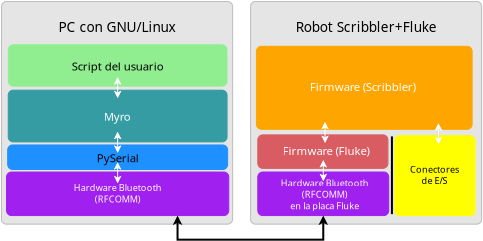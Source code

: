 <?xml version="1.0" encoding="UTF-8"?>
<dia:diagram xmlns:dia="http://www.lysator.liu.se/~alla/dia/">
  <dia:layer name="Background" visible="true" active="true">
    <dia:group>
      <dia:object type="Standard - Box" version="0" id="O0">
        <dia:attribute name="obj_pos">
          <dia:point val="43.517,1.557"/>
        </dia:attribute>
        <dia:attribute name="obj_bb">
          <dia:rectangle val="43.517,1.557;70.992,28.026"/>
        </dia:attribute>
        <dia:attribute name="elem_corner">
          <dia:point val="43.517,1.557"/>
        </dia:attribute>
        <dia:attribute name="elem_width">
          <dia:real val="27.475"/>
        </dia:attribute>
        <dia:attribute name="elem_height">
          <dia:real val="26.469"/>
        </dia:attribute>
        <dia:attribute name="border_width">
          <dia:real val="0"/>
        </dia:attribute>
        <dia:attribute name="border_color">
          <dia:color val="#e5e5e5"/>
        </dia:attribute>
        <dia:attribute name="inner_color">
          <dia:color val="#e5e5e5"/>
        </dia:attribute>
        <dia:attribute name="show_background">
          <dia:boolean val="true"/>
        </dia:attribute>
        <dia:attribute name="corner_radius">
          <dia:real val="0.599"/>
        </dia:attribute>
      </dia:object>
      <dia:object type="Standard - Box" version="0" id="O1">
        <dia:attribute name="obj_pos">
          <dia:point val="43.517,1.557"/>
        </dia:attribute>
        <dia:attribute name="obj_bb">
          <dia:rectangle val="43.457,1.497;71.052,28.086"/>
        </dia:attribute>
        <dia:attribute name="elem_corner">
          <dia:point val="43.517,1.557"/>
        </dia:attribute>
        <dia:attribute name="elem_width">
          <dia:real val="27.475"/>
        </dia:attribute>
        <dia:attribute name="elem_height">
          <dia:real val="26.469"/>
        </dia:attribute>
        <dia:attribute name="border_width">
          <dia:real val="0.12"/>
        </dia:attribute>
        <dia:attribute name="border_color">
          <dia:color val="#bfbfbf"/>
        </dia:attribute>
        <dia:attribute name="show_background">
          <dia:boolean val="false"/>
        </dia:attribute>
        <dia:attribute name="corner_radius">
          <dia:real val="0.599"/>
        </dia:attribute>
      </dia:object>
    </dia:group>
    <dia:group>
      <dia:object type="Standard - Box" version="0" id="O2">
        <dia:attribute name="obj_pos">
          <dia:point val="73.129,1.557"/>
        </dia:attribute>
        <dia:attribute name="obj_bb">
          <dia:rectangle val="73.129,1.557;100.604,28.026"/>
        </dia:attribute>
        <dia:attribute name="elem_corner">
          <dia:point val="73.129,1.557"/>
        </dia:attribute>
        <dia:attribute name="elem_width">
          <dia:real val="27.475"/>
        </dia:attribute>
        <dia:attribute name="elem_height">
          <dia:real val="26.469"/>
        </dia:attribute>
        <dia:attribute name="border_width">
          <dia:real val="0"/>
        </dia:attribute>
        <dia:attribute name="border_color">
          <dia:color val="#e5e5e5"/>
        </dia:attribute>
        <dia:attribute name="inner_color">
          <dia:color val="#e5e5e5"/>
        </dia:attribute>
        <dia:attribute name="show_background">
          <dia:boolean val="true"/>
        </dia:attribute>
        <dia:attribute name="corner_radius">
          <dia:real val="0.599"/>
        </dia:attribute>
      </dia:object>
      <dia:object type="Standard - Box" version="0" id="O3">
        <dia:attribute name="obj_pos">
          <dia:point val="73.129,1.557"/>
        </dia:attribute>
        <dia:attribute name="obj_bb">
          <dia:rectangle val="73.069,1.497;100.664,28.086"/>
        </dia:attribute>
        <dia:attribute name="elem_corner">
          <dia:point val="73.129,1.557"/>
        </dia:attribute>
        <dia:attribute name="elem_width">
          <dia:real val="27.475"/>
        </dia:attribute>
        <dia:attribute name="elem_height">
          <dia:real val="26.469"/>
        </dia:attribute>
        <dia:attribute name="border_width">
          <dia:real val="0.12"/>
        </dia:attribute>
        <dia:attribute name="border_color">
          <dia:color val="#bfbfbf"/>
        </dia:attribute>
        <dia:attribute name="show_background">
          <dia:boolean val="false"/>
        </dia:attribute>
        <dia:attribute name="corner_radius">
          <dia:real val="0.599"/>
        </dia:attribute>
      </dia:object>
    </dia:group>
    <dia:object type="Standard - Box" version="0" id="O4">
      <dia:attribute name="obj_pos">
        <dia:point val="44.315,12.099"/>
      </dia:attribute>
      <dia:attribute name="obj_bb">
        <dia:rectangle val="44.315,12.099;70.338,18.253"/>
      </dia:attribute>
      <dia:attribute name="elem_corner">
        <dia:point val="44.315,12.099"/>
      </dia:attribute>
      <dia:attribute name="elem_width">
        <dia:real val="26.023"/>
      </dia:attribute>
      <dia:attribute name="elem_height">
        <dia:real val="6.154"/>
      </dia:attribute>
      <dia:attribute name="border_width">
        <dia:real val="0"/>
      </dia:attribute>
      <dia:attribute name="border_color">
        <dia:color val="#369ca3"/>
      </dia:attribute>
      <dia:attribute name="inner_color">
        <dia:color val="#369ca3"/>
      </dia:attribute>
      <dia:attribute name="show_background">
        <dia:boolean val="true"/>
      </dia:attribute>
      <dia:attribute name="corner_radius">
        <dia:real val="0.599"/>
      </dia:attribute>
    </dia:object>
    <dia:object type="Standard - Box" version="0" id="O5">
      <dia:attribute name="obj_pos">
        <dia:point val="44.252,18.613"/>
      </dia:attribute>
      <dia:attribute name="obj_bb">
        <dia:rectangle val="44.252,18.613;70.401,21.532"/>
      </dia:attribute>
      <dia:attribute name="elem_corner">
        <dia:point val="44.252,18.613"/>
      </dia:attribute>
      <dia:attribute name="elem_width">
        <dia:real val="26.15"/>
      </dia:attribute>
      <dia:attribute name="elem_height">
        <dia:real val="2.919"/>
      </dia:attribute>
      <dia:attribute name="border_width">
        <dia:real val="0"/>
      </dia:attribute>
      <dia:attribute name="border_color">
        <dia:color val="#1e90ff"/>
      </dia:attribute>
      <dia:attribute name="inner_color">
        <dia:color val="#1e90ff"/>
      </dia:attribute>
      <dia:attribute name="show_background">
        <dia:boolean val="true"/>
      </dia:attribute>
      <dia:attribute name="corner_radius">
        <dia:real val="0.599"/>
      </dia:attribute>
    </dia:object>
    <dia:object type="Standard - Box" version="0" id="O6">
      <dia:attribute name="obj_pos">
        <dia:point val="44.114,21.831"/>
      </dia:attribute>
      <dia:attribute name="obj_bb">
        <dia:rectangle val="44.114,21.831;70.539,27.012"/>
      </dia:attribute>
      <dia:attribute name="elem_corner">
        <dia:point val="44.114,21.831"/>
      </dia:attribute>
      <dia:attribute name="elem_width">
        <dia:real val="26.425"/>
      </dia:attribute>
      <dia:attribute name="elem_height">
        <dia:real val="5.18"/>
      </dia:attribute>
      <dia:attribute name="border_width">
        <dia:real val="0"/>
      </dia:attribute>
      <dia:attribute name="border_color">
        <dia:color val="#a020f0"/>
      </dia:attribute>
      <dia:attribute name="inner_color">
        <dia:color val="#a020f0"/>
      </dia:attribute>
      <dia:attribute name="show_background">
        <dia:boolean val="true"/>
      </dia:attribute>
      <dia:attribute name="corner_radius">
        <dia:real val="0.599"/>
      </dia:attribute>
    </dia:object>
    <dia:object type="Standard - Box" version="0" id="O7">
      <dia:attribute name="obj_pos">
        <dia:point val="90.273,17.496"/>
      </dia:attribute>
      <dia:attribute name="obj_bb">
        <dia:rectangle val="90.273,17.496;99.817,27.012"/>
      </dia:attribute>
      <dia:attribute name="elem_corner">
        <dia:point val="90.273,17.496"/>
      </dia:attribute>
      <dia:attribute name="elem_width">
        <dia:real val="9.544"/>
      </dia:attribute>
      <dia:attribute name="elem_height">
        <dia:real val="9.516"/>
      </dia:attribute>
      <dia:attribute name="border_width">
        <dia:real val="0"/>
      </dia:attribute>
      <dia:attribute name="border_color">
        <dia:color val="#ffff00"/>
      </dia:attribute>
      <dia:attribute name="inner_color">
        <dia:color val="#ffff00"/>
      </dia:attribute>
      <dia:attribute name="show_background">
        <dia:boolean val="true"/>
      </dia:attribute>
      <dia:attribute name="corner_radius">
        <dia:real val="0.599"/>
      </dia:attribute>
    </dia:object>
    <dia:object type="Standard - Box" version="0" id="O8">
      <dia:attribute name="obj_pos">
        <dia:point val="44.325,6.71"/>
      </dia:attribute>
      <dia:attribute name="obj_bb">
        <dia:rectangle val="44.325,6.71;70.328,11.62"/>
      </dia:attribute>
      <dia:attribute name="elem_corner">
        <dia:point val="44.325,6.71"/>
      </dia:attribute>
      <dia:attribute name="elem_width">
        <dia:real val="26.003"/>
      </dia:attribute>
      <dia:attribute name="elem_height">
        <dia:real val="4.91"/>
      </dia:attribute>
      <dia:attribute name="border_width">
        <dia:real val="0"/>
      </dia:attribute>
      <dia:attribute name="border_color">
        <dia:color val="#90ee90"/>
      </dia:attribute>
      <dia:attribute name="inner_color">
        <dia:color val="#90ee90"/>
      </dia:attribute>
      <dia:attribute name="show_background">
        <dia:boolean val="true"/>
      </dia:attribute>
      <dia:attribute name="corner_radius">
        <dia:real val="0.599"/>
      </dia:attribute>
    </dia:object>
    <dia:object type="Standard - Box" version="0" id="O9">
      <dia:attribute name="obj_pos">
        <dia:point val="73.991,21.831"/>
      </dia:attribute>
      <dia:attribute name="obj_bb">
        <dia:rectangle val="73.991,21.831;89.56,27.012"/>
      </dia:attribute>
      <dia:attribute name="elem_corner">
        <dia:point val="73.991,21.831"/>
      </dia:attribute>
      <dia:attribute name="elem_width">
        <dia:real val="15.569"/>
      </dia:attribute>
      <dia:attribute name="elem_height">
        <dia:real val="5.18"/>
      </dia:attribute>
      <dia:attribute name="border_width">
        <dia:real val="0"/>
      </dia:attribute>
      <dia:attribute name="border_color">
        <dia:color val="#a020f0"/>
      </dia:attribute>
      <dia:attribute name="inner_color">
        <dia:color val="#a020f0"/>
      </dia:attribute>
      <dia:attribute name="show_background">
        <dia:boolean val="true"/>
      </dia:attribute>
      <dia:attribute name="corner_radius">
        <dia:real val="0.599"/>
      </dia:attribute>
    </dia:object>
    <dia:object type="Standard - Box" version="0" id="O10">
      <dia:attribute name="obj_pos">
        <dia:point val="73.826,6.885"/>
      </dia:attribute>
      <dia:attribute name="obj_bb">
        <dia:rectangle val="73.826,6.885;99.477,16.751"/>
      </dia:attribute>
      <dia:attribute name="elem_corner">
        <dia:point val="73.826,6.885"/>
      </dia:attribute>
      <dia:attribute name="elem_width">
        <dia:real val="25.651"/>
      </dia:attribute>
      <dia:attribute name="elem_height">
        <dia:real val="9.866"/>
      </dia:attribute>
      <dia:attribute name="border_width">
        <dia:real val="0"/>
      </dia:attribute>
      <dia:attribute name="border_color">
        <dia:color val="#ffa500"/>
      </dia:attribute>
      <dia:attribute name="inner_color">
        <dia:color val="#ffa500"/>
      </dia:attribute>
      <dia:attribute name="show_background">
        <dia:boolean val="true"/>
      </dia:attribute>
      <dia:attribute name="corner_radius">
        <dia:real val="0.599"/>
      </dia:attribute>
    </dia:object>
    <dia:object type="Standard - Box" version="0" id="O11">
      <dia:attribute name="obj_pos">
        <dia:point val="73.991,17.415"/>
      </dia:attribute>
      <dia:attribute name="obj_bb">
        <dia:rectangle val="73.991,17.415;89.464,21.397"/>
      </dia:attribute>
      <dia:attribute name="elem_corner">
        <dia:point val="73.991,17.415"/>
      </dia:attribute>
      <dia:attribute name="elem_width">
        <dia:real val="15.473"/>
      </dia:attribute>
      <dia:attribute name="elem_height">
        <dia:real val="3.982"/>
      </dia:attribute>
      <dia:attribute name="border_width">
        <dia:real val="0"/>
      </dia:attribute>
      <dia:attribute name="border_color">
        <dia:color val="#d95c63"/>
      </dia:attribute>
      <dia:attribute name="inner_color">
        <dia:color val="#d95c63"/>
      </dia:attribute>
      <dia:attribute name="show_background">
        <dia:boolean val="true"/>
      </dia:attribute>
      <dia:attribute name="corner_radius">
        <dia:real val="0.599"/>
      </dia:attribute>
    </dia:object>
    <dia:object type="Standard - Text" version="1" id="O12">
      <dia:attribute name="obj_pos">
        <dia:point val="86.904,10.857"/>
      </dia:attribute>
      <dia:attribute name="obj_bb">
        <dia:rectangle val="86.904,10.29;86.904,11.002"/>
      </dia:attribute>
      <dia:attribute name="text">
        <dia:composite type="text">
          <dia:attribute name="string">
            <dia:string>##</dia:string>
          </dia:attribute>
          <dia:attribute name="font">
            <dia:font family="sans" style="0" name="Helvetica"/>
          </dia:attribute>
          <dia:attribute name="height">
            <dia:real val="0.767"/>
          </dia:attribute>
          <dia:attribute name="pos">
            <dia:point val="86.904,10.857"/>
          </dia:attribute>
          <dia:attribute name="color">
            <dia:color val="#bfbfbf"/>
          </dia:attribute>
          <dia:attribute name="alignment">
            <dia:enum val="0"/>
          </dia:attribute>
        </dia:composite>
      </dia:attribute>
      <dia:attribute name="valign">
        <dia:enum val="3"/>
      </dia:attribute>
    </dia:object>
    <dia:object type="Standard - Text" version="1" id="O13">
      <dia:attribute name="obj_pos">
        <dia:point val="86.904,24.872"/>
      </dia:attribute>
      <dia:attribute name="obj_bb">
        <dia:rectangle val="86.904,24.304;86.904,25.017"/>
      </dia:attribute>
      <dia:attribute name="text">
        <dia:composite type="text">
          <dia:attribute name="string">
            <dia:string>##</dia:string>
          </dia:attribute>
          <dia:attribute name="font">
            <dia:font family="sans" style="0" name="Helvetica"/>
          </dia:attribute>
          <dia:attribute name="height">
            <dia:real val="0.767"/>
          </dia:attribute>
          <dia:attribute name="pos">
            <dia:point val="86.904,24.872"/>
          </dia:attribute>
          <dia:attribute name="color">
            <dia:color val="#bfbfbf"/>
          </dia:attribute>
          <dia:attribute name="alignment">
            <dia:enum val="0"/>
          </dia:attribute>
        </dia:composite>
      </dia:attribute>
      <dia:attribute name="valign">
        <dia:enum val="3"/>
      </dia:attribute>
    </dia:object>
    <dia:object type="Standard - Text" version="1" id="O14">
      <dia:attribute name="obj_pos">
        <dia:point val="93.744,24.956"/>
      </dia:attribute>
      <dia:attribute name="obj_bb">
        <dia:rectangle val="93.744,24.389;93.744,25.101"/>
      </dia:attribute>
      <dia:attribute name="text">
        <dia:composite type="text">
          <dia:attribute name="string">
            <dia:string>##</dia:string>
          </dia:attribute>
          <dia:attribute name="font">
            <dia:font family="sans" style="0" name="Helvetica"/>
          </dia:attribute>
          <dia:attribute name="height">
            <dia:real val="0.767"/>
          </dia:attribute>
          <dia:attribute name="pos">
            <dia:point val="93.744,24.956"/>
          </dia:attribute>
          <dia:attribute name="color">
            <dia:color val="#bfbfbf"/>
          </dia:attribute>
          <dia:attribute name="alignment">
            <dia:enum val="0"/>
          </dia:attribute>
        </dia:composite>
      </dia:attribute>
      <dia:attribute name="valign">
        <dia:enum val="3"/>
      </dia:attribute>
    </dia:object>
    <dia:object type="Standard - Text" version="1" id="O15">
      <dia:attribute name="obj_pos">
        <dia:point val="86.866,5.174"/>
      </dia:attribute>
      <dia:attribute name="obj_bb">
        <dia:rectangle val="77.824,3.669;95.909,5.556"/>
      </dia:attribute>
      <dia:attribute name="text">
        <dia:composite type="text">
          <dia:attribute name="string">
            <dia:string>#Robot Scribbler+Fluke#</dia:string>
          </dia:attribute>
          <dia:attribute name="font">
            <dia:font family="sans" style="0" name="Helvetica"/>
          </dia:attribute>
          <dia:attribute name="height">
            <dia:real val="2.028"/>
          </dia:attribute>
          <dia:attribute name="pos">
            <dia:point val="86.866,5.174"/>
          </dia:attribute>
          <dia:attribute name="color">
            <dia:color val="#000000"/>
          </dia:attribute>
          <dia:attribute name="alignment">
            <dia:enum val="1"/>
          </dia:attribute>
        </dia:composite>
      </dia:attribute>
      <dia:attribute name="valign">
        <dia:enum val="3"/>
      </dia:attribute>
    </dia:object>
    <dia:object type="Standard - Line" version="0" id="O16">
      <dia:attribute name="obj_pos">
        <dia:point val="89.939,17.596"/>
      </dia:attribute>
      <dia:attribute name="obj_bb">
        <dia:rectangle val="89.818,17.476;90.059,26.963"/>
      </dia:attribute>
      <dia:attribute name="conn_endpoints">
        <dia:point val="89.939,17.596"/>
        <dia:point val="89.938,26.843"/>
      </dia:attribute>
      <dia:attribute name="numcp">
        <dia:int val="1"/>
      </dia:attribute>
      <dia:attribute name="line_width">
        <dia:real val="0.24"/>
      </dia:attribute>
    </dia:object>
    <dia:object type="Standard - Text" version="1" id="O17">
      <dia:attribute name="obj_pos">
        <dia:point val="82.335,25.148"/>
      </dia:attribute>
      <dia:attribute name="obj_bb">
        <dia:rectangle val="82.335,24.553;82.335,25.298"/>
      </dia:attribute>
      <dia:attribute name="text">
        <dia:composite type="text">
          <dia:attribute name="string">
            <dia:string>##</dia:string>
          </dia:attribute>
          <dia:attribute name="font">
            <dia:font family="sans" style="0" name="Helvetica"/>
          </dia:attribute>
          <dia:attribute name="height">
            <dia:real val="0.8"/>
          </dia:attribute>
          <dia:attribute name="pos">
            <dia:point val="82.335,25.148"/>
          </dia:attribute>
          <dia:attribute name="color">
            <dia:color val="#898989"/>
          </dia:attribute>
          <dia:attribute name="alignment">
            <dia:enum val="0"/>
          </dia:attribute>
        </dia:composite>
      </dia:attribute>
      <dia:attribute name="valign">
        <dia:enum val="3"/>
      </dia:attribute>
    </dia:object>
    <dia:object type="Standard - Text" version="1" id="O18">
      <dia:attribute name="obj_pos">
        <dia:point val="80.569,23.971"/>
      </dia:attribute>
      <dia:attribute name="obj_bb">
        <dia:rectangle val="80.569,23.376;80.569,24.121"/>
      </dia:attribute>
      <dia:attribute name="text">
        <dia:composite type="text">
          <dia:attribute name="string">
            <dia:string>##</dia:string>
          </dia:attribute>
          <dia:attribute name="font">
            <dia:font family="sans" style="0" name="Helvetica"/>
          </dia:attribute>
          <dia:attribute name="height">
            <dia:real val="0.8"/>
          </dia:attribute>
          <dia:attribute name="pos">
            <dia:point val="80.569,23.971"/>
          </dia:attribute>
          <dia:attribute name="color">
            <dia:color val="#898989"/>
          </dia:attribute>
          <dia:attribute name="alignment">
            <dia:enum val="0"/>
          </dia:attribute>
        </dia:composite>
      </dia:attribute>
      <dia:attribute name="valign">
        <dia:enum val="3"/>
      </dia:attribute>
    </dia:object>
    <dia:object type="Standard - Text" version="1" id="O19">
      <dia:attribute name="obj_pos">
        <dia:point val="84.185,19.009"/>
      </dia:attribute>
      <dia:attribute name="obj_bb">
        <dia:rectangle val="84.185,18.415;84.185,19.16"/>
      </dia:attribute>
      <dia:attribute name="text">
        <dia:composite type="text">
          <dia:attribute name="string">
            <dia:string>##</dia:string>
          </dia:attribute>
          <dia:attribute name="font">
            <dia:font family="sans" style="0" name="Helvetica"/>
          </dia:attribute>
          <dia:attribute name="height">
            <dia:real val="0.8"/>
          </dia:attribute>
          <dia:attribute name="pos">
            <dia:point val="84.185,19.009"/>
          </dia:attribute>
          <dia:attribute name="color">
            <dia:color val="#898989"/>
          </dia:attribute>
          <dia:attribute name="alignment">
            <dia:enum val="0"/>
          </dia:attribute>
        </dia:composite>
      </dia:attribute>
      <dia:attribute name="valign">
        <dia:enum val="3"/>
      </dia:attribute>
    </dia:object>
    <dia:object type="Standard - Text" version="1" id="O20">
      <dia:attribute name="obj_pos">
        <dia:point val="84.017,19.43"/>
      </dia:attribute>
      <dia:attribute name="obj_bb">
        <dia:rectangle val="84.017,18.835;84.017,19.58"/>
      </dia:attribute>
      <dia:attribute name="text">
        <dia:composite type="text">
          <dia:attribute name="string">
            <dia:string>##</dia:string>
          </dia:attribute>
          <dia:attribute name="font">
            <dia:font family="sans" style="0" name="Helvetica"/>
          </dia:attribute>
          <dia:attribute name="height">
            <dia:real val="0.8"/>
          </dia:attribute>
          <dia:attribute name="pos">
            <dia:point val="84.017,19.43"/>
          </dia:attribute>
          <dia:attribute name="color">
            <dia:color val="#898989"/>
          </dia:attribute>
          <dia:attribute name="alignment">
            <dia:enum val="0"/>
          </dia:attribute>
        </dia:composite>
      </dia:attribute>
      <dia:attribute name="valign">
        <dia:enum val="3"/>
      </dia:attribute>
    </dia:object>
    <dia:object type="Standard - Text" version="1" id="O21">
      <dia:attribute name="obj_pos">
        <dia:point val="83.428,10.769"/>
      </dia:attribute>
      <dia:attribute name="obj_bb">
        <dia:rectangle val="83.428,10.174;83.428,10.919"/>
      </dia:attribute>
      <dia:attribute name="text">
        <dia:composite type="text">
          <dia:attribute name="string">
            <dia:string>##</dia:string>
          </dia:attribute>
          <dia:attribute name="font">
            <dia:font family="sans" style="0" name="Helvetica"/>
          </dia:attribute>
          <dia:attribute name="height">
            <dia:real val="0.8"/>
          </dia:attribute>
          <dia:attribute name="pos">
            <dia:point val="83.428,10.769"/>
          </dia:attribute>
          <dia:attribute name="color">
            <dia:color val="#898989"/>
          </dia:attribute>
          <dia:attribute name="alignment">
            <dia:enum val="0"/>
          </dia:attribute>
        </dia:composite>
      </dia:attribute>
      <dia:attribute name="valign">
        <dia:enum val="3"/>
      </dia:attribute>
    </dia:object>
    <dia:object type="Standard - Text" version="1" id="O22">
      <dia:attribute name="obj_pos">
        <dia:point val="57.327,20.656"/>
      </dia:attribute>
      <dia:attribute name="obj_bb">
        <dia:rectangle val="54.606,19.401;60.047,20.976"/>
      </dia:attribute>
      <dia:attribute name="text">
        <dia:composite type="text">
          <dia:attribute name="string">
            <dia:string>#PySerial#</dia:string>
          </dia:attribute>
          <dia:attribute name="font">
            <dia:font family="sans" style="0" name="Helvetica"/>
          </dia:attribute>
          <dia:attribute name="height">
            <dia:real val="1.69"/>
          </dia:attribute>
          <dia:attribute name="pos">
            <dia:point val="57.327,20.656"/>
          </dia:attribute>
          <dia:attribute name="color">
            <dia:color val="#000000"/>
          </dia:attribute>
          <dia:attribute name="alignment">
            <dia:enum val="1"/>
          </dia:attribute>
        </dia:composite>
      </dia:attribute>
      <dia:attribute name="valign">
        <dia:enum val="3"/>
      </dia:attribute>
    </dia:object>
    <dia:object type="Standard - Text" version="1" id="O23">
      <dia:attribute name="obj_pos">
        <dia:point val="57.327,24.095"/>
      </dia:attribute>
      <dia:attribute name="obj_bb">
        <dia:rectangle val="51.916,23.09;62.736,25.702"/>
      </dia:attribute>
      <dia:attribute name="text">
        <dia:composite type="text">
          <dia:attribute name="string">
            <dia:string>#Hardware Bluetooth
(RFCOMM)#</dia:string>
          </dia:attribute>
          <dia:attribute name="font">
            <dia:font family="sans" style="0" name="Helvetica"/>
          </dia:attribute>
          <dia:attribute name="height">
            <dia:real val="1.352"/>
          </dia:attribute>
          <dia:attribute name="pos">
            <dia:point val="57.327,24.095"/>
          </dia:attribute>
          <dia:attribute name="color">
            <dia:color val="#ffffff"/>
          </dia:attribute>
          <dia:attribute name="alignment">
            <dia:enum val="1"/>
          </dia:attribute>
        </dia:composite>
      </dia:attribute>
      <dia:attribute name="valign">
        <dia:enum val="3"/>
      </dia:attribute>
    </dia:object>
    <dia:object type="Standard - Text" version="1" id="O24">
      <dia:attribute name="obj_pos">
        <dia:point val="57.327,9.749"/>
      </dia:attribute>
      <dia:attribute name="obj_bb">
        <dia:rectangle val="51.401,8.494;63.252,10.069"/>
      </dia:attribute>
      <dia:attribute name="text">
        <dia:composite type="text">
          <dia:attribute name="string">
            <dia:string>#Script del usuario#</dia:string>
          </dia:attribute>
          <dia:attribute name="font">
            <dia:font family="sans" style="0" name="Helvetica"/>
          </dia:attribute>
          <dia:attribute name="height">
            <dia:real val="1.69"/>
          </dia:attribute>
          <dia:attribute name="pos">
            <dia:point val="57.327,9.749"/>
          </dia:attribute>
          <dia:attribute name="color">
            <dia:color val="#000000"/>
          </dia:attribute>
          <dia:attribute name="alignment">
            <dia:enum val="1"/>
          </dia:attribute>
        </dia:composite>
      </dia:attribute>
      <dia:attribute name="valign">
        <dia:enum val="3"/>
      </dia:attribute>
    </dia:object>
    <dia:object type="Standard - Text" version="1" id="O25">
      <dia:attribute name="obj_pos">
        <dia:point val="57.255,5.174"/>
      </dia:attribute>
      <dia:attribute name="obj_bb">
        <dia:rectangle val="49.941,3.669;64.568,5.556"/>
      </dia:attribute>
      <dia:attribute name="text">
        <dia:composite type="text">
          <dia:attribute name="string">
            <dia:string>#PC con GNU/Linux#</dia:string>
          </dia:attribute>
          <dia:attribute name="font">
            <dia:font family="sans" style="0" name="Helvetica"/>
          </dia:attribute>
          <dia:attribute name="height">
            <dia:real val="2.028"/>
          </dia:attribute>
          <dia:attribute name="pos">
            <dia:point val="57.255,5.174"/>
          </dia:attribute>
          <dia:attribute name="color">
            <dia:color val="#000000"/>
          </dia:attribute>
          <dia:attribute name="alignment">
            <dia:enum val="1"/>
          </dia:attribute>
        </dia:composite>
      </dia:attribute>
      <dia:attribute name="valign">
        <dia:enum val="3"/>
      </dia:attribute>
    </dia:object>
    <dia:object type="Standard - Text" version="1" id="O26">
      <dia:attribute name="obj_pos">
        <dia:point val="81.944,23.541"/>
      </dia:attribute>
      <dia:attribute name="obj_bb">
        <dia:rectangle val="76.534,22.535;87.354,26.5"/>
      </dia:attribute>
      <dia:attribute name="text">
        <dia:composite type="text">
          <dia:attribute name="string">
            <dia:string>#Hardware Bluetooth
(RFCOMM)
en la placa Fluke#</dia:string>
          </dia:attribute>
          <dia:attribute name="font">
            <dia:font family="sans" style="0" name="Helvetica"/>
          </dia:attribute>
          <dia:attribute name="height">
            <dia:real val="1.352"/>
          </dia:attribute>
          <dia:attribute name="pos">
            <dia:point val="81.944,23.541"/>
          </dia:attribute>
          <dia:attribute name="color">
            <dia:color val="#ffffff"/>
          </dia:attribute>
          <dia:attribute name="alignment">
            <dia:enum val="1"/>
          </dia:attribute>
        </dia:composite>
      </dia:attribute>
      <dia:attribute name="valign">
        <dia:enum val="3"/>
      </dia:attribute>
    </dia:object>
    <dia:object type="Standard - Text" version="1" id="O27">
      <dia:attribute name="obj_pos">
        <dia:point val="82.111,19.822"/>
      </dia:attribute>
      <dia:attribute name="obj_bb">
        <dia:rectangle val="76.482,18.567;87.74,20.142"/>
      </dia:attribute>
      <dia:attribute name="text">
        <dia:composite type="text">
          <dia:attribute name="string">
            <dia:string>#Firmware (Fluke)#</dia:string>
          </dia:attribute>
          <dia:attribute name="font">
            <dia:font family="sans" style="0" name="Helvetica"/>
          </dia:attribute>
          <dia:attribute name="height">
            <dia:real val="1.69"/>
          </dia:attribute>
          <dia:attribute name="pos">
            <dia:point val="82.111,19.822"/>
          </dia:attribute>
          <dia:attribute name="color">
            <dia:color val="#ffffff"/>
          </dia:attribute>
          <dia:attribute name="alignment">
            <dia:enum val="1"/>
          </dia:attribute>
        </dia:composite>
      </dia:attribute>
      <dia:attribute name="valign">
        <dia:enum val="3"/>
      </dia:attribute>
    </dia:object>
    <dia:object type="Standard - Text" version="1" id="O28">
      <dia:attribute name="obj_pos">
        <dia:point val="86.484,12.187"/>
      </dia:attribute>
      <dia:attribute name="obj_bb">
        <dia:rectangle val="79.64,10.932;93.327,12.507"/>
      </dia:attribute>
      <dia:attribute name="text">
        <dia:composite type="text">
          <dia:attribute name="string">
            <dia:string>#Firmware (Scribbler)#</dia:string>
          </dia:attribute>
          <dia:attribute name="font">
            <dia:font family="sans" style="0" name="Helvetica"/>
          </dia:attribute>
          <dia:attribute name="height">
            <dia:real val="1.69"/>
          </dia:attribute>
          <dia:attribute name="pos">
            <dia:point val="86.484,12.187"/>
          </dia:attribute>
          <dia:attribute name="color">
            <dia:color val="#ffffff"/>
          </dia:attribute>
          <dia:attribute name="alignment">
            <dia:enum val="1"/>
          </dia:attribute>
        </dia:composite>
      </dia:attribute>
      <dia:attribute name="valign">
        <dia:enum val="3"/>
      </dia:attribute>
    </dia:object>
    <dia:object type="Standard - Text" version="1" id="O29">
      <dia:attribute name="obj_pos">
        <dia:point val="94.995,21.904"/>
      </dia:attribute>
      <dia:attribute name="obj_bb">
        <dia:rectangle val="91.945,20.899;98.045,23.511"/>
      </dia:attribute>
      <dia:attribute name="text">
        <dia:composite type="text">
          <dia:attribute name="string">
            <dia:string>#Conectores
de E/S#</dia:string>
          </dia:attribute>
          <dia:attribute name="font">
            <dia:font family="sans" style="0" name="Helvetica"/>
          </dia:attribute>
          <dia:attribute name="height">
            <dia:real val="1.352"/>
          </dia:attribute>
          <dia:attribute name="pos">
            <dia:point val="94.995,21.904"/>
          </dia:attribute>
          <dia:attribute name="color">
            <dia:color val="#000000"/>
          </dia:attribute>
          <dia:attribute name="alignment">
            <dia:enum val="1"/>
          </dia:attribute>
        </dia:composite>
      </dia:attribute>
      <dia:attribute name="valign">
        <dia:enum val="3"/>
      </dia:attribute>
    </dia:object>
    <dia:group>
      <dia:group>
        <dia:object type="Standard - Line" version="0" id="O30">
          <dia:attribute name="obj_pos">
            <dia:point val="57.324,11.15"/>
          </dia:attribute>
          <dia:attribute name="obj_bb">
            <dia:rectangle val="57.264,11.089;57.389,12.51"/>
          </dia:attribute>
          <dia:attribute name="conn_endpoints">
            <dia:point val="57.324,11.15"/>
            <dia:point val="57.329,12.45"/>
          </dia:attribute>
          <dia:attribute name="numcp">
            <dia:int val="1"/>
          </dia:attribute>
          <dia:attribute name="line_color">
            <dia:color val="#ffffff"/>
          </dia:attribute>
          <dia:attribute name="line_width">
            <dia:real val="0.12"/>
          </dia:attribute>
        </dia:object>
        <dia:object type="Standard - Polygon" version="0" id="O31">
          <dia:attribute name="obj_pos">
            <dia:point val="57.323,10.7"/>
          </dia:attribute>
          <dia:attribute name="obj_bb">
            <dia:rectangle val="57.026,10.7;57.624,11.3"/>
          </dia:attribute>
          <dia:attribute name="poly_points">
            <dia:point val="57.323,10.7"/>
            <dia:point val="57.624,11.298"/>
            <dia:point val="57.324,11.15"/>
            <dia:point val="57.026,11.3"/>
          </dia:attribute>
          <dia:attribute name="line_color">
            <dia:color val="#ffffff"/>
          </dia:attribute>
          <dia:attribute name="line_width">
            <dia:real val="0"/>
          </dia:attribute>
          <dia:attribute name="show_background">
            <dia:boolean val="true"/>
          </dia:attribute>
        </dia:object>
        <dia:object type="Standard - Polygon" version="0" id="O32">
          <dia:attribute name="obj_pos">
            <dia:point val="57.323,10.7"/>
          </dia:attribute>
          <dia:attribute name="obj_bb">
            <dia:rectangle val="56.892,10.567;57.759,11.435"/>
          </dia:attribute>
          <dia:attribute name="poly_points">
            <dia:point val="57.323,10.7"/>
            <dia:point val="57.624,11.298"/>
            <dia:point val="57.324,11.15"/>
            <dia:point val="57.026,11.3"/>
          </dia:attribute>
          <dia:attribute name="line_color">
            <dia:color val="#ffffff"/>
          </dia:attribute>
          <dia:attribute name="line_width">
            <dia:real val="0.12"/>
          </dia:attribute>
          <dia:attribute name="show_background">
            <dia:boolean val="false"/>
          </dia:attribute>
        </dia:object>
        <dia:object type="Standard - Polygon" version="0" id="O33">
          <dia:attribute name="obj_pos">
            <dia:point val="57.33,12.899"/>
          </dia:attribute>
          <dia:attribute name="obj_bb">
            <dia:rectangle val="57.029,12.299;57.627,12.899"/>
          </dia:attribute>
          <dia:attribute name="poly_points">
            <dia:point val="57.33,12.899"/>
            <dia:point val="57.029,12.301"/>
            <dia:point val="57.329,12.45"/>
            <dia:point val="57.627,12.299"/>
          </dia:attribute>
          <dia:attribute name="line_color">
            <dia:color val="#ffffff"/>
          </dia:attribute>
          <dia:attribute name="line_width">
            <dia:real val="0"/>
          </dia:attribute>
          <dia:attribute name="show_background">
            <dia:boolean val="true"/>
          </dia:attribute>
        </dia:object>
        <dia:object type="Standard - Polygon" version="0" id="O34">
          <dia:attribute name="obj_pos">
            <dia:point val="57.33,12.899"/>
          </dia:attribute>
          <dia:attribute name="obj_bb">
            <dia:rectangle val="56.894,12.165;57.761,13.033"/>
          </dia:attribute>
          <dia:attribute name="poly_points">
            <dia:point val="57.33,12.899"/>
            <dia:point val="57.029,12.301"/>
            <dia:point val="57.329,12.45"/>
            <dia:point val="57.627,12.299"/>
          </dia:attribute>
          <dia:attribute name="line_color">
            <dia:color val="#ffffff"/>
          </dia:attribute>
          <dia:attribute name="line_width">
            <dia:real val="0.12"/>
          </dia:attribute>
          <dia:attribute name="show_background">
            <dia:boolean val="false"/>
          </dia:attribute>
        </dia:object>
      </dia:group>
      <dia:group>
        <dia:object type="Standard - Line" version="0" id="O35">
          <dia:attribute name="obj_pos">
            <dia:point val="57.324,17.647"/>
          </dia:attribute>
          <dia:attribute name="obj_bb">
            <dia:rectangle val="57.264,17.587;57.389,19.008"/>
          </dia:attribute>
          <dia:attribute name="conn_endpoints">
            <dia:point val="57.324,17.647"/>
            <dia:point val="57.329,18.948"/>
          </dia:attribute>
          <dia:attribute name="numcp">
            <dia:int val="1"/>
          </dia:attribute>
          <dia:attribute name="line_color">
            <dia:color val="#ffffff"/>
          </dia:attribute>
          <dia:attribute name="line_width">
            <dia:real val="0.12"/>
          </dia:attribute>
        </dia:object>
        <dia:object type="Standard - Polygon" version="0" id="O36">
          <dia:attribute name="obj_pos">
            <dia:point val="57.323,17.198"/>
          </dia:attribute>
          <dia:attribute name="obj_bb">
            <dia:rectangle val="57.026,17.198;57.624,17.798"/>
          </dia:attribute>
          <dia:attribute name="poly_points">
            <dia:point val="57.323,17.198"/>
            <dia:point val="57.624,17.796"/>
            <dia:point val="57.324,17.647"/>
            <dia:point val="57.026,17.798"/>
          </dia:attribute>
          <dia:attribute name="line_color">
            <dia:color val="#ffffff"/>
          </dia:attribute>
          <dia:attribute name="line_width">
            <dia:real val="0"/>
          </dia:attribute>
          <dia:attribute name="show_background">
            <dia:boolean val="true"/>
          </dia:attribute>
        </dia:object>
        <dia:object type="Standard - Polygon" version="0" id="O37">
          <dia:attribute name="obj_pos">
            <dia:point val="57.323,17.198"/>
          </dia:attribute>
          <dia:attribute name="obj_bb">
            <dia:rectangle val="56.892,17.064;57.759,17.932"/>
          </dia:attribute>
          <dia:attribute name="poly_points">
            <dia:point val="57.323,17.198"/>
            <dia:point val="57.624,17.796"/>
            <dia:point val="57.324,17.647"/>
            <dia:point val="57.026,17.798"/>
          </dia:attribute>
          <dia:attribute name="line_color">
            <dia:color val="#ffffff"/>
          </dia:attribute>
          <dia:attribute name="line_width">
            <dia:real val="0.12"/>
          </dia:attribute>
          <dia:attribute name="show_background">
            <dia:boolean val="false"/>
          </dia:attribute>
        </dia:object>
        <dia:object type="Standard - Polygon" version="0" id="O38">
          <dia:attribute name="obj_pos">
            <dia:point val="57.33,19.397"/>
          </dia:attribute>
          <dia:attribute name="obj_bb">
            <dia:rectangle val="57.029,18.797;57.627,19.397"/>
          </dia:attribute>
          <dia:attribute name="poly_points">
            <dia:point val="57.33,19.397"/>
            <dia:point val="57.029,18.799"/>
            <dia:point val="57.329,18.948"/>
            <dia:point val="57.627,18.797"/>
          </dia:attribute>
          <dia:attribute name="line_color">
            <dia:color val="#ffffff"/>
          </dia:attribute>
          <dia:attribute name="line_width">
            <dia:real val="0"/>
          </dia:attribute>
          <dia:attribute name="show_background">
            <dia:boolean val="true"/>
          </dia:attribute>
        </dia:object>
        <dia:object type="Standard - Polygon" version="0" id="O39">
          <dia:attribute name="obj_pos">
            <dia:point val="57.33,19.397"/>
          </dia:attribute>
          <dia:attribute name="obj_bb">
            <dia:rectangle val="56.894,18.663;57.761,19.531"/>
          </dia:attribute>
          <dia:attribute name="poly_points">
            <dia:point val="57.33,19.397"/>
            <dia:point val="57.029,18.799"/>
            <dia:point val="57.329,18.948"/>
            <dia:point val="57.627,18.797"/>
          </dia:attribute>
          <dia:attribute name="line_color">
            <dia:color val="#ffffff"/>
          </dia:attribute>
          <dia:attribute name="line_width">
            <dia:real val="0.12"/>
          </dia:attribute>
          <dia:attribute name="show_background">
            <dia:boolean val="false"/>
          </dia:attribute>
        </dia:object>
      </dia:group>
      <dia:group>
        <dia:object type="Standard - Line" version="0" id="O40">
          <dia:attribute name="obj_pos">
            <dia:point val="57.324,21.27"/>
          </dia:attribute>
          <dia:attribute name="obj_bb">
            <dia:rectangle val="57.264,21.21;57.389,22.631"/>
          </dia:attribute>
          <dia:attribute name="conn_endpoints">
            <dia:point val="57.324,21.27"/>
            <dia:point val="57.329,22.571"/>
          </dia:attribute>
          <dia:attribute name="numcp">
            <dia:int val="1"/>
          </dia:attribute>
          <dia:attribute name="line_color">
            <dia:color val="#ffffff"/>
          </dia:attribute>
          <dia:attribute name="line_width">
            <dia:real val="0.12"/>
          </dia:attribute>
        </dia:object>
        <dia:object type="Standard - Polygon" version="0" id="O41">
          <dia:attribute name="obj_pos">
            <dia:point val="57.323,20.821"/>
          </dia:attribute>
          <dia:attribute name="obj_bb">
            <dia:rectangle val="57.026,20.821;57.624,21.421"/>
          </dia:attribute>
          <dia:attribute name="poly_points">
            <dia:point val="57.323,20.821"/>
            <dia:point val="57.624,21.419"/>
            <dia:point val="57.324,21.27"/>
            <dia:point val="57.026,21.421"/>
          </dia:attribute>
          <dia:attribute name="line_color">
            <dia:color val="#ffffff"/>
          </dia:attribute>
          <dia:attribute name="line_width">
            <dia:real val="0"/>
          </dia:attribute>
          <dia:attribute name="show_background">
            <dia:boolean val="true"/>
          </dia:attribute>
        </dia:object>
        <dia:object type="Standard - Polygon" version="0" id="O42">
          <dia:attribute name="obj_pos">
            <dia:point val="57.323,20.821"/>
          </dia:attribute>
          <dia:attribute name="obj_bb">
            <dia:rectangle val="56.892,20.687;57.759,21.555"/>
          </dia:attribute>
          <dia:attribute name="poly_points">
            <dia:point val="57.323,20.821"/>
            <dia:point val="57.624,21.419"/>
            <dia:point val="57.324,21.27"/>
            <dia:point val="57.026,21.421"/>
          </dia:attribute>
          <dia:attribute name="line_color">
            <dia:color val="#ffffff"/>
          </dia:attribute>
          <dia:attribute name="line_width">
            <dia:real val="0.12"/>
          </dia:attribute>
          <dia:attribute name="show_background">
            <dia:boolean val="false"/>
          </dia:attribute>
        </dia:object>
        <dia:object type="Standard - Polygon" version="0" id="O43">
          <dia:attribute name="obj_pos">
            <dia:point val="57.33,23.02"/>
          </dia:attribute>
          <dia:attribute name="obj_bb">
            <dia:rectangle val="57.029,22.42;57.627,23.02"/>
          </dia:attribute>
          <dia:attribute name="poly_points">
            <dia:point val="57.33,23.02"/>
            <dia:point val="57.029,22.422"/>
            <dia:point val="57.329,22.571"/>
            <dia:point val="57.627,22.42"/>
          </dia:attribute>
          <dia:attribute name="line_color">
            <dia:color val="#ffffff"/>
          </dia:attribute>
          <dia:attribute name="line_width">
            <dia:real val="0"/>
          </dia:attribute>
          <dia:attribute name="show_background">
            <dia:boolean val="true"/>
          </dia:attribute>
        </dia:object>
        <dia:object type="Standard - Polygon" version="0" id="O44">
          <dia:attribute name="obj_pos">
            <dia:point val="57.33,23.02"/>
          </dia:attribute>
          <dia:attribute name="obj_bb">
            <dia:rectangle val="56.894,22.286;57.761,23.154"/>
          </dia:attribute>
          <dia:attribute name="poly_points">
            <dia:point val="57.33,23.02"/>
            <dia:point val="57.029,22.422"/>
            <dia:point val="57.329,22.571"/>
            <dia:point val="57.627,22.42"/>
          </dia:attribute>
          <dia:attribute name="line_color">
            <dia:color val="#ffffff"/>
          </dia:attribute>
          <dia:attribute name="line_width">
            <dia:real val="0.12"/>
          </dia:attribute>
          <dia:attribute name="show_background">
            <dia:boolean val="false"/>
          </dia:attribute>
        </dia:object>
      </dia:group>
    </dia:group>
    <dia:object type="Standard - Text" version="1" id="O45">
      <dia:attribute name="obj_pos">
        <dia:point val="57.277,15.73"/>
      </dia:attribute>
      <dia:attribute name="obj_bb">
        <dia:rectangle val="55.617,14.475;58.937,16.05"/>
      </dia:attribute>
      <dia:attribute name="text">
        <dia:composite type="text">
          <dia:attribute name="string">
            <dia:string>#Myro#</dia:string>
          </dia:attribute>
          <dia:attribute name="font">
            <dia:font family="sans" style="0" name="Helvetica"/>
          </dia:attribute>
          <dia:attribute name="height">
            <dia:real val="1.69"/>
          </dia:attribute>
          <dia:attribute name="pos">
            <dia:point val="57.277,15.73"/>
          </dia:attribute>
          <dia:attribute name="color">
            <dia:color val="#ffffff"/>
          </dia:attribute>
          <dia:attribute name="alignment">
            <dia:enum val="1"/>
          </dia:attribute>
        </dia:composite>
      </dia:attribute>
      <dia:attribute name="valign">
        <dia:enum val="3"/>
      </dia:attribute>
    </dia:object>
    <dia:group>
      <dia:group>
        <dia:object type="Standard - Line" version="0" id="O46">
          <dia:attribute name="obj_pos">
            <dia:point val="81.778,21.016"/>
          </dia:attribute>
          <dia:attribute name="obj_bb">
            <dia:rectangle val="81.718,20.956;81.842,22.376"/>
          </dia:attribute>
          <dia:attribute name="conn_endpoints">
            <dia:point val="81.778,21.016"/>
            <dia:point val="81.782,22.316"/>
          </dia:attribute>
          <dia:attribute name="numcp">
            <dia:int val="1"/>
          </dia:attribute>
          <dia:attribute name="line_color">
            <dia:color val="#ffffff"/>
          </dia:attribute>
          <dia:attribute name="line_width">
            <dia:real val="0.12"/>
          </dia:attribute>
        </dia:object>
        <dia:object type="Standard - Polygon" version="0" id="O47">
          <dia:attribute name="obj_pos">
            <dia:point val="81.776,20.567"/>
          </dia:attribute>
          <dia:attribute name="obj_bb">
            <dia:rectangle val="81.479,20.567;82.078,21.166"/>
          </dia:attribute>
          <dia:attribute name="poly_points">
            <dia:point val="81.776,20.567"/>
            <dia:point val="82.078,21.164"/>
            <dia:point val="81.778,21.016"/>
            <dia:point val="81.479,21.166"/>
          </dia:attribute>
          <dia:attribute name="line_color">
            <dia:color val="#ffffff"/>
          </dia:attribute>
          <dia:attribute name="line_width">
            <dia:real val="0"/>
          </dia:attribute>
          <dia:attribute name="show_background">
            <dia:boolean val="true"/>
          </dia:attribute>
        </dia:object>
        <dia:object type="Standard - Polygon" version="0" id="O48">
          <dia:attribute name="obj_pos">
            <dia:point val="81.776,20.567"/>
          </dia:attribute>
          <dia:attribute name="obj_bb">
            <dia:rectangle val="81.346,20.433;82.213,21.3"/>
          </dia:attribute>
          <dia:attribute name="poly_points">
            <dia:point val="81.776,20.567"/>
            <dia:point val="82.078,21.164"/>
            <dia:point val="81.778,21.016"/>
            <dia:point val="81.479,21.166"/>
          </dia:attribute>
          <dia:attribute name="line_color">
            <dia:color val="#ffffff"/>
          </dia:attribute>
          <dia:attribute name="line_width">
            <dia:real val="0.12"/>
          </dia:attribute>
          <dia:attribute name="show_background">
            <dia:boolean val="false"/>
          </dia:attribute>
        </dia:object>
        <dia:object type="Standard - Polygon" version="0" id="O49">
          <dia:attribute name="obj_pos">
            <dia:point val="81.784,22.765"/>
          </dia:attribute>
          <dia:attribute name="obj_bb">
            <dia:rectangle val="81.482,22.166;82.081,22.765"/>
          </dia:attribute>
          <dia:attribute name="poly_points">
            <dia:point val="81.784,22.765"/>
            <dia:point val="81.482,22.167"/>
            <dia:point val="81.782,22.316"/>
            <dia:point val="82.081,22.166"/>
          </dia:attribute>
          <dia:attribute name="line_color">
            <dia:color val="#ffffff"/>
          </dia:attribute>
          <dia:attribute name="line_width">
            <dia:real val="0"/>
          </dia:attribute>
          <dia:attribute name="show_background">
            <dia:boolean val="true"/>
          </dia:attribute>
        </dia:object>
        <dia:object type="Standard - Polygon" version="0" id="O50">
          <dia:attribute name="obj_pos">
            <dia:point val="81.784,22.765"/>
          </dia:attribute>
          <dia:attribute name="obj_bb">
            <dia:rectangle val="81.348,22.031;82.215,22.899"/>
          </dia:attribute>
          <dia:attribute name="poly_points">
            <dia:point val="81.784,22.765"/>
            <dia:point val="81.482,22.167"/>
            <dia:point val="81.782,22.316"/>
            <dia:point val="82.081,22.166"/>
          </dia:attribute>
          <dia:attribute name="line_color">
            <dia:color val="#ffffff"/>
          </dia:attribute>
          <dia:attribute name="line_width">
            <dia:real val="0.12"/>
          </dia:attribute>
          <dia:attribute name="show_background">
            <dia:boolean val="false"/>
          </dia:attribute>
        </dia:object>
      </dia:group>
      <dia:group>
        <dia:object type="Standard - Line" version="0" id="O51">
          <dia:attribute name="obj_pos">
            <dia:point val="95.474,16.637"/>
          </dia:attribute>
          <dia:attribute name="obj_bb">
            <dia:rectangle val="95.414,16.577;95.538,17.998"/>
          </dia:attribute>
          <dia:attribute name="conn_endpoints">
            <dia:point val="95.474,16.637"/>
            <dia:point val="95.478,17.938"/>
          </dia:attribute>
          <dia:attribute name="numcp">
            <dia:int val="1"/>
          </dia:attribute>
          <dia:attribute name="line_color">
            <dia:color val="#ffffff"/>
          </dia:attribute>
          <dia:attribute name="line_width">
            <dia:real val="0.12"/>
          </dia:attribute>
        </dia:object>
        <dia:object type="Standard - Polygon" version="0" id="O52">
          <dia:attribute name="obj_pos">
            <dia:point val="95.472,16.188"/>
          </dia:attribute>
          <dia:attribute name="obj_bb">
            <dia:rectangle val="95.175,16.188;95.774,16.788"/>
          </dia:attribute>
          <dia:attribute name="poly_points">
            <dia:point val="95.472,16.188"/>
            <dia:point val="95.774,16.786"/>
            <dia:point val="95.474,16.637"/>
            <dia:point val="95.175,16.788"/>
          </dia:attribute>
          <dia:attribute name="line_color">
            <dia:color val="#ffffff"/>
          </dia:attribute>
          <dia:attribute name="line_width">
            <dia:real val="0"/>
          </dia:attribute>
          <dia:attribute name="show_background">
            <dia:boolean val="true"/>
          </dia:attribute>
        </dia:object>
        <dia:object type="Standard - Polygon" version="0" id="O53">
          <dia:attribute name="obj_pos">
            <dia:point val="95.472,16.188"/>
          </dia:attribute>
          <dia:attribute name="obj_bb">
            <dia:rectangle val="95.042,16.054;95.908,16.922"/>
          </dia:attribute>
          <dia:attribute name="poly_points">
            <dia:point val="95.472,16.188"/>
            <dia:point val="95.774,16.786"/>
            <dia:point val="95.474,16.637"/>
            <dia:point val="95.175,16.788"/>
          </dia:attribute>
          <dia:attribute name="line_color">
            <dia:color val="#ffffff"/>
          </dia:attribute>
          <dia:attribute name="line_width">
            <dia:real val="0.12"/>
          </dia:attribute>
          <dia:attribute name="show_background">
            <dia:boolean val="false"/>
          </dia:attribute>
        </dia:object>
        <dia:object type="Standard - Polygon" version="0" id="O54">
          <dia:attribute name="obj_pos">
            <dia:point val="95.48,18.387"/>
          </dia:attribute>
          <dia:attribute name="obj_bb">
            <dia:rectangle val="95.178,17.787;95.777,18.387"/>
          </dia:attribute>
          <dia:attribute name="poly_points">
            <dia:point val="95.48,18.387"/>
            <dia:point val="95.178,17.789"/>
            <dia:point val="95.478,17.938"/>
            <dia:point val="95.777,17.787"/>
          </dia:attribute>
          <dia:attribute name="line_color">
            <dia:color val="#ffffff"/>
          </dia:attribute>
          <dia:attribute name="line_width">
            <dia:real val="0"/>
          </dia:attribute>
          <dia:attribute name="show_background">
            <dia:boolean val="true"/>
          </dia:attribute>
        </dia:object>
        <dia:object type="Standard - Polygon" version="0" id="O55">
          <dia:attribute name="obj_pos">
            <dia:point val="95.48,18.387"/>
          </dia:attribute>
          <dia:attribute name="obj_bb">
            <dia:rectangle val="95.043,17.653;95.91,18.521"/>
          </dia:attribute>
          <dia:attribute name="poly_points">
            <dia:point val="95.48,18.387"/>
            <dia:point val="95.178,17.789"/>
            <dia:point val="95.478,17.938"/>
            <dia:point val="95.777,17.787"/>
          </dia:attribute>
          <dia:attribute name="line_color">
            <dia:color val="#ffffff"/>
          </dia:attribute>
          <dia:attribute name="line_width">
            <dia:real val="0.12"/>
          </dia:attribute>
          <dia:attribute name="show_background">
            <dia:boolean val="false"/>
          </dia:attribute>
        </dia:object>
      </dia:group>
      <dia:group>
        <dia:object type="Standard - Line" version="0" id="O56">
          <dia:attribute name="obj_pos">
            <dia:point val="81.984,16.476"/>
          </dia:attribute>
          <dia:attribute name="obj_bb">
            <dia:rectangle val="81.924,16.416;82.048,17.837"/>
          </dia:attribute>
          <dia:attribute name="conn_endpoints">
            <dia:point val="81.984,16.476"/>
            <dia:point val="81.988,17.776"/>
          </dia:attribute>
          <dia:attribute name="numcp">
            <dia:int val="1"/>
          </dia:attribute>
          <dia:attribute name="line_color">
            <dia:color val="#ffffff"/>
          </dia:attribute>
          <dia:attribute name="line_width">
            <dia:real val="0.12"/>
          </dia:attribute>
        </dia:object>
        <dia:object type="Standard - Polygon" version="0" id="O57">
          <dia:attribute name="obj_pos">
            <dia:point val="81.982,16.027"/>
          </dia:attribute>
          <dia:attribute name="obj_bb">
            <dia:rectangle val="81.685,16.027;82.284,16.627"/>
          </dia:attribute>
          <dia:attribute name="poly_points">
            <dia:point val="81.982,16.027"/>
            <dia:point val="82.284,16.625"/>
            <dia:point val="81.984,16.476"/>
            <dia:point val="81.685,16.627"/>
          </dia:attribute>
          <dia:attribute name="line_color">
            <dia:color val="#ffffff"/>
          </dia:attribute>
          <dia:attribute name="line_width">
            <dia:real val="0"/>
          </dia:attribute>
          <dia:attribute name="show_background">
            <dia:boolean val="true"/>
          </dia:attribute>
        </dia:object>
        <dia:object type="Standard - Polygon" version="0" id="O58">
          <dia:attribute name="obj_pos">
            <dia:point val="81.982,16.027"/>
          </dia:attribute>
          <dia:attribute name="obj_bb">
            <dia:rectangle val="81.551,15.893;82.418,16.761"/>
          </dia:attribute>
          <dia:attribute name="poly_points">
            <dia:point val="81.982,16.027"/>
            <dia:point val="82.284,16.625"/>
            <dia:point val="81.984,16.476"/>
            <dia:point val="81.685,16.627"/>
          </dia:attribute>
          <dia:attribute name="line_color">
            <dia:color val="#ffffff"/>
          </dia:attribute>
          <dia:attribute name="line_width">
            <dia:real val="0.12"/>
          </dia:attribute>
          <dia:attribute name="show_background">
            <dia:boolean val="false"/>
          </dia:attribute>
        </dia:object>
        <dia:object type="Standard - Polygon" version="0" id="O59">
          <dia:attribute name="obj_pos">
            <dia:point val="81.99,18.226"/>
          </dia:attribute>
          <dia:attribute name="obj_bb">
            <dia:rectangle val="81.688,17.626;82.287,18.226"/>
          </dia:attribute>
          <dia:attribute name="poly_points">
            <dia:point val="81.99,18.226"/>
            <dia:point val="81.688,17.628"/>
            <dia:point val="81.988,17.776"/>
            <dia:point val="82.287,17.626"/>
          </dia:attribute>
          <dia:attribute name="line_color">
            <dia:color val="#ffffff"/>
          </dia:attribute>
          <dia:attribute name="line_width">
            <dia:real val="0"/>
          </dia:attribute>
          <dia:attribute name="show_background">
            <dia:boolean val="true"/>
          </dia:attribute>
        </dia:object>
        <dia:object type="Standard - Polygon" version="0" id="O60">
          <dia:attribute name="obj_pos">
            <dia:point val="81.99,18.226"/>
          </dia:attribute>
          <dia:attribute name="obj_bb">
            <dia:rectangle val="81.553,17.491;82.42,18.359"/>
          </dia:attribute>
          <dia:attribute name="poly_points">
            <dia:point val="81.99,18.226"/>
            <dia:point val="81.688,17.628"/>
            <dia:point val="81.988,17.776"/>
            <dia:point val="82.287,17.626"/>
          </dia:attribute>
          <dia:attribute name="line_color">
            <dia:color val="#ffffff"/>
          </dia:attribute>
          <dia:attribute name="line_width">
            <dia:real val="0.12"/>
          </dia:attribute>
          <dia:attribute name="show_background">
            <dia:boolean val="false"/>
          </dia:attribute>
        </dia:object>
      </dia:group>
    </dia:group>
    <dia:group>
      <dia:object type="Standard - PolyLine" version="0" id="O61">
        <dia:attribute name="obj_pos">
          <dia:point val="64.448,27.728"/>
        </dia:attribute>
        <dia:attribute name="obj_bb">
          <dia:rectangle val="64.329,27.609;81.895,29.996"/>
        </dia:attribute>
        <dia:attribute name="poly_points">
          <dia:point val="64.448,27.728"/>
          <dia:point val="64.448,29.876"/>
          <dia:point val="81.776,29.876"/>
          <dia:point val="81.776,27.728"/>
        </dia:attribute>
        <dia:attribute name="line_width">
          <dia:real val="0.24"/>
        </dia:attribute>
      </dia:object>
      <dia:object type="Standard - Polygon" version="0" id="O62">
        <dia:attribute name="obj_pos">
          <dia:point val="64.448,27.279"/>
        </dia:attribute>
        <dia:attribute name="obj_bb">
          <dia:rectangle val="64.149,27.279;64.748,27.878"/>
        </dia:attribute>
        <dia:attribute name="poly_points">
          <dia:point val="64.448,27.279"/>
          <dia:point val="64.748,27.878"/>
          <dia:point val="64.448,27.728"/>
          <dia:point val="64.149,27.878"/>
        </dia:attribute>
        <dia:attribute name="line_width">
          <dia:real val="0"/>
        </dia:attribute>
        <dia:attribute name="inner_color">
          <dia:color val="#000000"/>
        </dia:attribute>
        <dia:attribute name="show_background">
          <dia:boolean val="true"/>
        </dia:attribute>
      </dia:object>
      <dia:object type="Standard - Polygon" version="0" id="O63">
        <dia:attribute name="obj_pos">
          <dia:point val="64.448,27.279"/>
        </dia:attribute>
        <dia:attribute name="obj_bb">
          <dia:rectangle val="63.881,27.011;65.016,28.146"/>
        </dia:attribute>
        <dia:attribute name="poly_points">
          <dia:point val="64.448,27.279"/>
          <dia:point val="64.748,27.878"/>
          <dia:point val="64.448,27.728"/>
          <dia:point val="64.149,27.878"/>
        </dia:attribute>
        <dia:attribute name="line_width">
          <dia:real val="0.24"/>
        </dia:attribute>
        <dia:attribute name="show_background">
          <dia:boolean val="false"/>
        </dia:attribute>
      </dia:object>
      <dia:object type="Standard - Polygon" version="0" id="O64">
        <dia:attribute name="obj_pos">
          <dia:point val="81.776,27.279"/>
        </dia:attribute>
        <dia:attribute name="obj_bb">
          <dia:rectangle val="81.476,27.279;82.075,27.878"/>
        </dia:attribute>
        <dia:attribute name="poly_points">
          <dia:point val="81.776,27.279"/>
          <dia:point val="82.075,27.878"/>
          <dia:point val="81.776,27.728"/>
          <dia:point val="81.476,27.878"/>
        </dia:attribute>
        <dia:attribute name="line_width">
          <dia:real val="0"/>
        </dia:attribute>
        <dia:attribute name="inner_color">
          <dia:color val="#000000"/>
        </dia:attribute>
        <dia:attribute name="show_background">
          <dia:boolean val="true"/>
        </dia:attribute>
      </dia:object>
      <dia:object type="Standard - Polygon" version="0" id="O65">
        <dia:attribute name="obj_pos">
          <dia:point val="81.776,27.279"/>
        </dia:attribute>
        <dia:attribute name="obj_bb">
          <dia:rectangle val="81.208,27.012;82.343,28.146"/>
        </dia:attribute>
        <dia:attribute name="poly_points">
          <dia:point val="81.776,27.279"/>
          <dia:point val="82.075,27.878"/>
          <dia:point val="81.776,27.728"/>
          <dia:point val="81.476,27.878"/>
        </dia:attribute>
        <dia:attribute name="line_width">
          <dia:real val="0.24"/>
        </dia:attribute>
        <dia:attribute name="show_background">
          <dia:boolean val="false"/>
        </dia:attribute>
      </dia:object>
    </dia:group>
  </dia:layer>
</dia:diagram>
